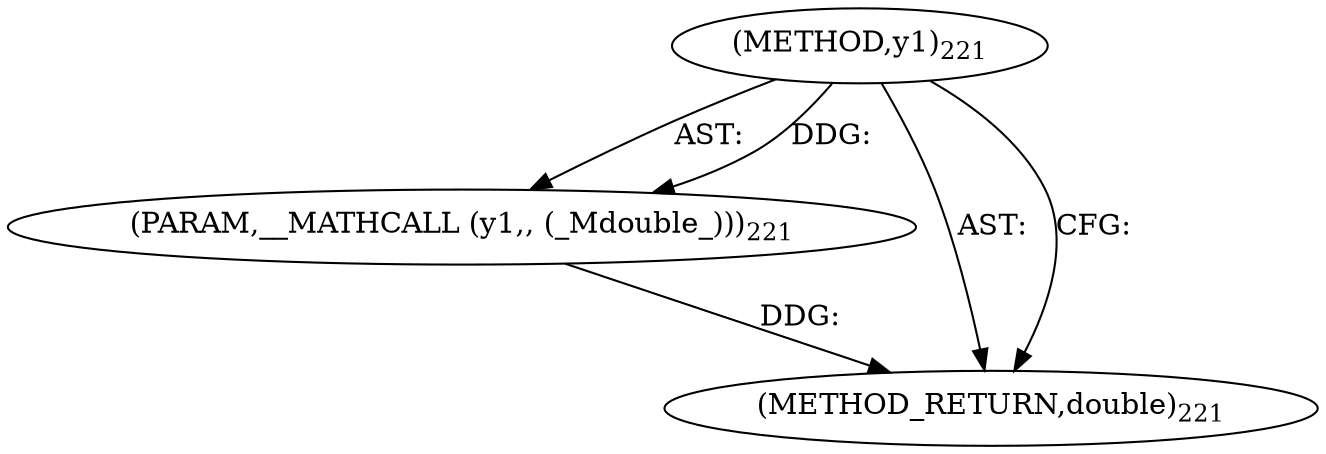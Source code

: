 digraph "y1" {  
"6356" [label = <(METHOD,y1)<SUB>221</SUB>> ]
"6357" [label = <(PARAM,__MATHCALL (y1,, (_Mdouble_)))<SUB>221</SUB>> ]
"6358" [label = <(METHOD_RETURN,double)<SUB>221</SUB>> ]
  "6356" -> "6357"  [ label = "AST: "] 
  "6356" -> "6358"  [ label = "AST: "] 
  "6356" -> "6358"  [ label = "CFG: "] 
  "6357" -> "6358"  [ label = "DDG: "] 
  "6356" -> "6357"  [ label = "DDG: "] 
}
